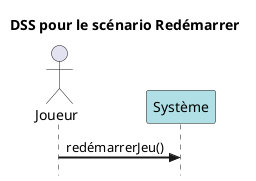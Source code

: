 @startuml DSS_redemarrerJeu
skinparam style strictuml
skinparam sequenceArrowThickness 2
skinparam sequenceParticipantBackgroundColor #powderblue
skinparam backgroundColor transparent
skinparam defaultFontName Verdana

title DSS pour le scénario Redémarrer

actor Joueur
participant Système

Joueur -> Système : redémarrerJeu()

@enduml
